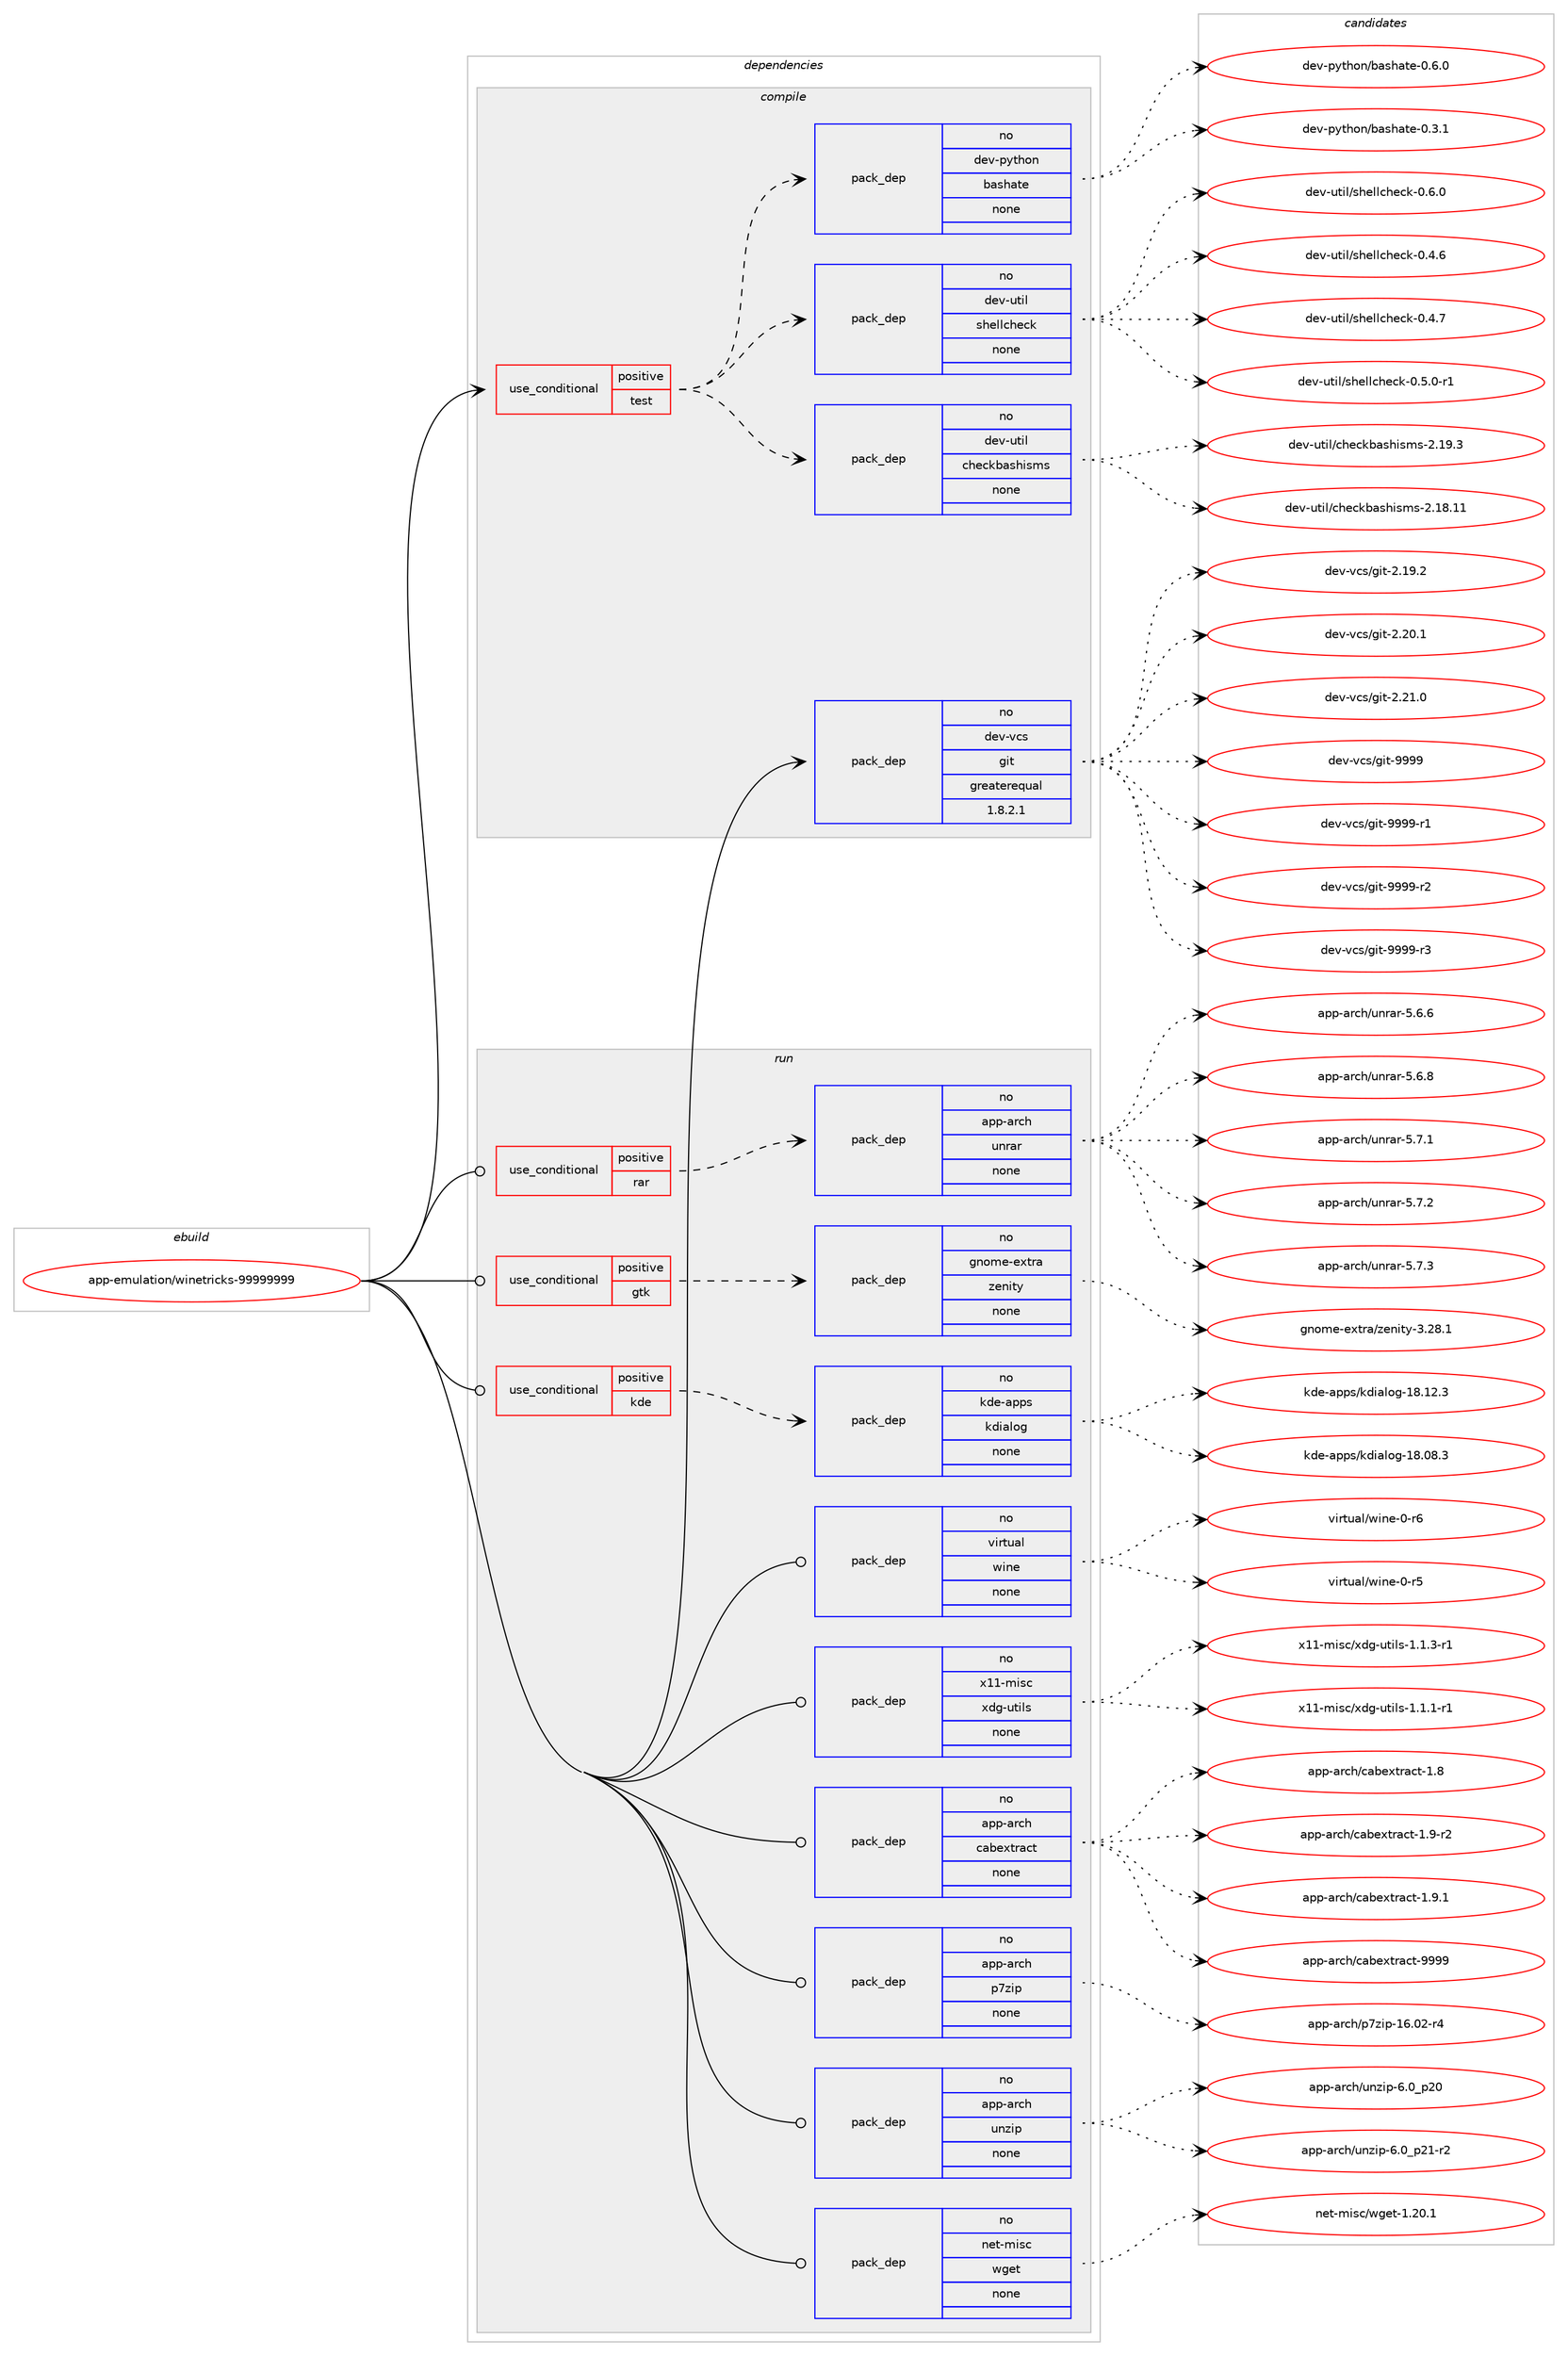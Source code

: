 digraph prolog {

# *************
# Graph options
# *************

newrank=true;
concentrate=true;
compound=true;
graph [rankdir=LR,fontname=Helvetica,fontsize=10,ranksep=1.5];#, ranksep=2.5, nodesep=0.2];
edge  [arrowhead=vee];
node  [fontname=Helvetica,fontsize=10];

# **********
# The ebuild
# **********

subgraph cluster_leftcol {
color=gray;
rank=same;
label=<<i>ebuild</i>>;
id [label="app-emulation/winetricks-99999999", color=red, width=4, href="../app-emulation/winetricks-99999999.svg"];
}

# ****************
# The dependencies
# ****************

subgraph cluster_midcol {
color=gray;
label=<<i>dependencies</i>>;
subgraph cluster_compile {
fillcolor="#eeeeee";
style=filled;
label=<<i>compile</i>>;
subgraph cond352208 {
dependency1293188 [label=<<TABLE BORDER="0" CELLBORDER="1" CELLSPACING="0" CELLPADDING="4"><TR><TD ROWSPAN="3" CELLPADDING="10">use_conditional</TD></TR><TR><TD>positive</TD></TR><TR><TD>test</TD></TR></TABLE>>, shape=none, color=red];
subgraph pack920907 {
dependency1293189 [label=<<TABLE BORDER="0" CELLBORDER="1" CELLSPACING="0" CELLPADDING="4" WIDTH="220"><TR><TD ROWSPAN="6" CELLPADDING="30">pack_dep</TD></TR><TR><TD WIDTH="110">no</TD></TR><TR><TD>dev-python</TD></TR><TR><TD>bashate</TD></TR><TR><TD>none</TD></TR><TR><TD></TD></TR></TABLE>>, shape=none, color=blue];
}
dependency1293188:e -> dependency1293189:w [weight=20,style="dashed",arrowhead="vee"];
subgraph pack920908 {
dependency1293190 [label=<<TABLE BORDER="0" CELLBORDER="1" CELLSPACING="0" CELLPADDING="4" WIDTH="220"><TR><TD ROWSPAN="6" CELLPADDING="30">pack_dep</TD></TR><TR><TD WIDTH="110">no</TD></TR><TR><TD>dev-util</TD></TR><TR><TD>checkbashisms</TD></TR><TR><TD>none</TD></TR><TR><TD></TD></TR></TABLE>>, shape=none, color=blue];
}
dependency1293188:e -> dependency1293190:w [weight=20,style="dashed",arrowhead="vee"];
subgraph pack920909 {
dependency1293191 [label=<<TABLE BORDER="0" CELLBORDER="1" CELLSPACING="0" CELLPADDING="4" WIDTH="220"><TR><TD ROWSPAN="6" CELLPADDING="30">pack_dep</TD></TR><TR><TD WIDTH="110">no</TD></TR><TR><TD>dev-util</TD></TR><TR><TD>shellcheck</TD></TR><TR><TD>none</TD></TR><TR><TD></TD></TR></TABLE>>, shape=none, color=blue];
}
dependency1293188:e -> dependency1293191:w [weight=20,style="dashed",arrowhead="vee"];
}
id:e -> dependency1293188:w [weight=20,style="solid",arrowhead="vee"];
subgraph pack920910 {
dependency1293192 [label=<<TABLE BORDER="0" CELLBORDER="1" CELLSPACING="0" CELLPADDING="4" WIDTH="220"><TR><TD ROWSPAN="6" CELLPADDING="30">pack_dep</TD></TR><TR><TD WIDTH="110">no</TD></TR><TR><TD>dev-vcs</TD></TR><TR><TD>git</TD></TR><TR><TD>greaterequal</TD></TR><TR><TD>1.8.2.1</TD></TR></TABLE>>, shape=none, color=blue];
}
id:e -> dependency1293192:w [weight=20,style="solid",arrowhead="vee"];
}
subgraph cluster_compileandrun {
fillcolor="#eeeeee";
style=filled;
label=<<i>compile and run</i>>;
}
subgraph cluster_run {
fillcolor="#eeeeee";
style=filled;
label=<<i>run</i>>;
subgraph cond352209 {
dependency1293193 [label=<<TABLE BORDER="0" CELLBORDER="1" CELLSPACING="0" CELLPADDING="4"><TR><TD ROWSPAN="3" CELLPADDING="10">use_conditional</TD></TR><TR><TD>positive</TD></TR><TR><TD>gtk</TD></TR></TABLE>>, shape=none, color=red];
subgraph pack920911 {
dependency1293194 [label=<<TABLE BORDER="0" CELLBORDER="1" CELLSPACING="0" CELLPADDING="4" WIDTH="220"><TR><TD ROWSPAN="6" CELLPADDING="30">pack_dep</TD></TR><TR><TD WIDTH="110">no</TD></TR><TR><TD>gnome-extra</TD></TR><TR><TD>zenity</TD></TR><TR><TD>none</TD></TR><TR><TD></TD></TR></TABLE>>, shape=none, color=blue];
}
dependency1293193:e -> dependency1293194:w [weight=20,style="dashed",arrowhead="vee"];
}
id:e -> dependency1293193:w [weight=20,style="solid",arrowhead="odot"];
subgraph cond352210 {
dependency1293195 [label=<<TABLE BORDER="0" CELLBORDER="1" CELLSPACING="0" CELLPADDING="4"><TR><TD ROWSPAN="3" CELLPADDING="10">use_conditional</TD></TR><TR><TD>positive</TD></TR><TR><TD>kde</TD></TR></TABLE>>, shape=none, color=red];
subgraph pack920912 {
dependency1293196 [label=<<TABLE BORDER="0" CELLBORDER="1" CELLSPACING="0" CELLPADDING="4" WIDTH="220"><TR><TD ROWSPAN="6" CELLPADDING="30">pack_dep</TD></TR><TR><TD WIDTH="110">no</TD></TR><TR><TD>kde-apps</TD></TR><TR><TD>kdialog</TD></TR><TR><TD>none</TD></TR><TR><TD></TD></TR></TABLE>>, shape=none, color=blue];
}
dependency1293195:e -> dependency1293196:w [weight=20,style="dashed",arrowhead="vee"];
}
id:e -> dependency1293195:w [weight=20,style="solid",arrowhead="odot"];
subgraph cond352211 {
dependency1293197 [label=<<TABLE BORDER="0" CELLBORDER="1" CELLSPACING="0" CELLPADDING="4"><TR><TD ROWSPAN="3" CELLPADDING="10">use_conditional</TD></TR><TR><TD>positive</TD></TR><TR><TD>rar</TD></TR></TABLE>>, shape=none, color=red];
subgraph pack920913 {
dependency1293198 [label=<<TABLE BORDER="0" CELLBORDER="1" CELLSPACING="0" CELLPADDING="4" WIDTH="220"><TR><TD ROWSPAN="6" CELLPADDING="30">pack_dep</TD></TR><TR><TD WIDTH="110">no</TD></TR><TR><TD>app-arch</TD></TR><TR><TD>unrar</TD></TR><TR><TD>none</TD></TR><TR><TD></TD></TR></TABLE>>, shape=none, color=blue];
}
dependency1293197:e -> dependency1293198:w [weight=20,style="dashed",arrowhead="vee"];
}
id:e -> dependency1293197:w [weight=20,style="solid",arrowhead="odot"];
subgraph pack920914 {
dependency1293199 [label=<<TABLE BORDER="0" CELLBORDER="1" CELLSPACING="0" CELLPADDING="4" WIDTH="220"><TR><TD ROWSPAN="6" CELLPADDING="30">pack_dep</TD></TR><TR><TD WIDTH="110">no</TD></TR><TR><TD>app-arch</TD></TR><TR><TD>cabextract</TD></TR><TR><TD>none</TD></TR><TR><TD></TD></TR></TABLE>>, shape=none, color=blue];
}
id:e -> dependency1293199:w [weight=20,style="solid",arrowhead="odot"];
subgraph pack920915 {
dependency1293200 [label=<<TABLE BORDER="0" CELLBORDER="1" CELLSPACING="0" CELLPADDING="4" WIDTH="220"><TR><TD ROWSPAN="6" CELLPADDING="30">pack_dep</TD></TR><TR><TD WIDTH="110">no</TD></TR><TR><TD>app-arch</TD></TR><TR><TD>p7zip</TD></TR><TR><TD>none</TD></TR><TR><TD></TD></TR></TABLE>>, shape=none, color=blue];
}
id:e -> dependency1293200:w [weight=20,style="solid",arrowhead="odot"];
subgraph pack920916 {
dependency1293201 [label=<<TABLE BORDER="0" CELLBORDER="1" CELLSPACING="0" CELLPADDING="4" WIDTH="220"><TR><TD ROWSPAN="6" CELLPADDING="30">pack_dep</TD></TR><TR><TD WIDTH="110">no</TD></TR><TR><TD>app-arch</TD></TR><TR><TD>unzip</TD></TR><TR><TD>none</TD></TR><TR><TD></TD></TR></TABLE>>, shape=none, color=blue];
}
id:e -> dependency1293201:w [weight=20,style="solid",arrowhead="odot"];
subgraph pack920917 {
dependency1293202 [label=<<TABLE BORDER="0" CELLBORDER="1" CELLSPACING="0" CELLPADDING="4" WIDTH="220"><TR><TD ROWSPAN="6" CELLPADDING="30">pack_dep</TD></TR><TR><TD WIDTH="110">no</TD></TR><TR><TD>net-misc</TD></TR><TR><TD>wget</TD></TR><TR><TD>none</TD></TR><TR><TD></TD></TR></TABLE>>, shape=none, color=blue];
}
id:e -> dependency1293202:w [weight=20,style="solid",arrowhead="odot"];
subgraph pack920918 {
dependency1293203 [label=<<TABLE BORDER="0" CELLBORDER="1" CELLSPACING="0" CELLPADDING="4" WIDTH="220"><TR><TD ROWSPAN="6" CELLPADDING="30">pack_dep</TD></TR><TR><TD WIDTH="110">no</TD></TR><TR><TD>virtual</TD></TR><TR><TD>wine</TD></TR><TR><TD>none</TD></TR><TR><TD></TD></TR></TABLE>>, shape=none, color=blue];
}
id:e -> dependency1293203:w [weight=20,style="solid",arrowhead="odot"];
subgraph pack920919 {
dependency1293204 [label=<<TABLE BORDER="0" CELLBORDER="1" CELLSPACING="0" CELLPADDING="4" WIDTH="220"><TR><TD ROWSPAN="6" CELLPADDING="30">pack_dep</TD></TR><TR><TD WIDTH="110">no</TD></TR><TR><TD>x11-misc</TD></TR><TR><TD>xdg-utils</TD></TR><TR><TD>none</TD></TR><TR><TD></TD></TR></TABLE>>, shape=none, color=blue];
}
id:e -> dependency1293204:w [weight=20,style="solid",arrowhead="odot"];
}
}

# **************
# The candidates
# **************

subgraph cluster_choices {
rank=same;
color=gray;
label=<<i>candidates</i>>;

subgraph choice920907 {
color=black;
nodesep=1;
choice1001011184511212111610411111047989711510497116101454846514649 [label="dev-python/bashate-0.3.1", color=red, width=4,href="../dev-python/bashate-0.3.1.svg"];
choice1001011184511212111610411111047989711510497116101454846544648 [label="dev-python/bashate-0.6.0", color=red, width=4,href="../dev-python/bashate-0.6.0.svg"];
dependency1293189:e -> choice1001011184511212111610411111047989711510497116101454846514649:w [style=dotted,weight="100"];
dependency1293189:e -> choice1001011184511212111610411111047989711510497116101454846544648:w [style=dotted,weight="100"];
}
subgraph choice920908 {
color=black;
nodesep=1;
choice1001011184511711610510847991041019910798971151041051151091154550464956464949 [label="dev-util/checkbashisms-2.18.11", color=red, width=4,href="../dev-util/checkbashisms-2.18.11.svg"];
choice10010111845117116105108479910410199107989711510410511510911545504649574651 [label="dev-util/checkbashisms-2.19.3", color=red, width=4,href="../dev-util/checkbashisms-2.19.3.svg"];
dependency1293190:e -> choice1001011184511711610510847991041019910798971151041051151091154550464956464949:w [style=dotted,weight="100"];
dependency1293190:e -> choice10010111845117116105108479910410199107989711510410511510911545504649574651:w [style=dotted,weight="100"];
}
subgraph choice920909 {
color=black;
nodesep=1;
choice10010111845117116105108471151041011081089910410199107454846524654 [label="dev-util/shellcheck-0.4.6", color=red, width=4,href="../dev-util/shellcheck-0.4.6.svg"];
choice10010111845117116105108471151041011081089910410199107454846524655 [label="dev-util/shellcheck-0.4.7", color=red, width=4,href="../dev-util/shellcheck-0.4.7.svg"];
choice100101118451171161051084711510410110810899104101991074548465346484511449 [label="dev-util/shellcheck-0.5.0-r1", color=red, width=4,href="../dev-util/shellcheck-0.5.0-r1.svg"];
choice10010111845117116105108471151041011081089910410199107454846544648 [label="dev-util/shellcheck-0.6.0", color=red, width=4,href="../dev-util/shellcheck-0.6.0.svg"];
dependency1293191:e -> choice10010111845117116105108471151041011081089910410199107454846524654:w [style=dotted,weight="100"];
dependency1293191:e -> choice10010111845117116105108471151041011081089910410199107454846524655:w [style=dotted,weight="100"];
dependency1293191:e -> choice100101118451171161051084711510410110810899104101991074548465346484511449:w [style=dotted,weight="100"];
dependency1293191:e -> choice10010111845117116105108471151041011081089910410199107454846544648:w [style=dotted,weight="100"];
}
subgraph choice920910 {
color=black;
nodesep=1;
choice10010111845118991154710310511645504649574650 [label="dev-vcs/git-2.19.2", color=red, width=4,href="../dev-vcs/git-2.19.2.svg"];
choice10010111845118991154710310511645504650484649 [label="dev-vcs/git-2.20.1", color=red, width=4,href="../dev-vcs/git-2.20.1.svg"];
choice10010111845118991154710310511645504650494648 [label="dev-vcs/git-2.21.0", color=red, width=4,href="../dev-vcs/git-2.21.0.svg"];
choice1001011184511899115471031051164557575757 [label="dev-vcs/git-9999", color=red, width=4,href="../dev-vcs/git-9999.svg"];
choice10010111845118991154710310511645575757574511449 [label="dev-vcs/git-9999-r1", color=red, width=4,href="../dev-vcs/git-9999-r1.svg"];
choice10010111845118991154710310511645575757574511450 [label="dev-vcs/git-9999-r2", color=red, width=4,href="../dev-vcs/git-9999-r2.svg"];
choice10010111845118991154710310511645575757574511451 [label="dev-vcs/git-9999-r3", color=red, width=4,href="../dev-vcs/git-9999-r3.svg"];
dependency1293192:e -> choice10010111845118991154710310511645504649574650:w [style=dotted,weight="100"];
dependency1293192:e -> choice10010111845118991154710310511645504650484649:w [style=dotted,weight="100"];
dependency1293192:e -> choice10010111845118991154710310511645504650494648:w [style=dotted,weight="100"];
dependency1293192:e -> choice1001011184511899115471031051164557575757:w [style=dotted,weight="100"];
dependency1293192:e -> choice10010111845118991154710310511645575757574511449:w [style=dotted,weight="100"];
dependency1293192:e -> choice10010111845118991154710310511645575757574511450:w [style=dotted,weight="100"];
dependency1293192:e -> choice10010111845118991154710310511645575757574511451:w [style=dotted,weight="100"];
}
subgraph choice920911 {
color=black;
nodesep=1;
choice10311011110910145101120116114974712210111010511612145514650564649 [label="gnome-extra/zenity-3.28.1", color=red, width=4,href="../gnome-extra/zenity-3.28.1.svg"];
dependency1293194:e -> choice10311011110910145101120116114974712210111010511612145514650564649:w [style=dotted,weight="100"];
}
subgraph choice920912 {
color=black;
nodesep=1;
choice107100101459711211211547107100105971081111034549564648564651 [label="kde-apps/kdialog-18.08.3", color=red, width=4,href="../kde-apps/kdialog-18.08.3.svg"];
choice107100101459711211211547107100105971081111034549564649504651 [label="kde-apps/kdialog-18.12.3", color=red, width=4,href="../kde-apps/kdialog-18.12.3.svg"];
dependency1293196:e -> choice107100101459711211211547107100105971081111034549564648564651:w [style=dotted,weight="100"];
dependency1293196:e -> choice107100101459711211211547107100105971081111034549564649504651:w [style=dotted,weight="100"];
}
subgraph choice920913 {
color=black;
nodesep=1;
choice971121124597114991044711711011497114455346544654 [label="app-arch/unrar-5.6.6", color=red, width=4,href="../app-arch/unrar-5.6.6.svg"];
choice971121124597114991044711711011497114455346544656 [label="app-arch/unrar-5.6.8", color=red, width=4,href="../app-arch/unrar-5.6.8.svg"];
choice971121124597114991044711711011497114455346554649 [label="app-arch/unrar-5.7.1", color=red, width=4,href="../app-arch/unrar-5.7.1.svg"];
choice971121124597114991044711711011497114455346554650 [label="app-arch/unrar-5.7.2", color=red, width=4,href="../app-arch/unrar-5.7.2.svg"];
choice971121124597114991044711711011497114455346554651 [label="app-arch/unrar-5.7.3", color=red, width=4,href="../app-arch/unrar-5.7.3.svg"];
dependency1293198:e -> choice971121124597114991044711711011497114455346544654:w [style=dotted,weight="100"];
dependency1293198:e -> choice971121124597114991044711711011497114455346544656:w [style=dotted,weight="100"];
dependency1293198:e -> choice971121124597114991044711711011497114455346554649:w [style=dotted,weight="100"];
dependency1293198:e -> choice971121124597114991044711711011497114455346554650:w [style=dotted,weight="100"];
dependency1293198:e -> choice971121124597114991044711711011497114455346554651:w [style=dotted,weight="100"];
}
subgraph choice920914 {
color=black;
nodesep=1;
choice9711211245971149910447999798101120116114979911645494656 [label="app-arch/cabextract-1.8", color=red, width=4,href="../app-arch/cabextract-1.8.svg"];
choice97112112459711499104479997981011201161149799116454946574511450 [label="app-arch/cabextract-1.9-r2", color=red, width=4,href="../app-arch/cabextract-1.9-r2.svg"];
choice97112112459711499104479997981011201161149799116454946574649 [label="app-arch/cabextract-1.9.1", color=red, width=4,href="../app-arch/cabextract-1.9.1.svg"];
choice971121124597114991044799979810112011611497991164557575757 [label="app-arch/cabextract-9999", color=red, width=4,href="../app-arch/cabextract-9999.svg"];
dependency1293199:e -> choice9711211245971149910447999798101120116114979911645494656:w [style=dotted,weight="100"];
dependency1293199:e -> choice97112112459711499104479997981011201161149799116454946574511450:w [style=dotted,weight="100"];
dependency1293199:e -> choice97112112459711499104479997981011201161149799116454946574649:w [style=dotted,weight="100"];
dependency1293199:e -> choice971121124597114991044799979810112011611497991164557575757:w [style=dotted,weight="100"];
}
subgraph choice920915 {
color=black;
nodesep=1;
choice9711211245971149910447112551221051124549544648504511452 [label="app-arch/p7zip-16.02-r4", color=red, width=4,href="../app-arch/p7zip-16.02-r4.svg"];
dependency1293200:e -> choice9711211245971149910447112551221051124549544648504511452:w [style=dotted,weight="100"];
}
subgraph choice920916 {
color=black;
nodesep=1;
choice971121124597114991044711711012210511245544648951125048 [label="app-arch/unzip-6.0_p20", color=red, width=4,href="../app-arch/unzip-6.0_p20.svg"];
choice9711211245971149910447117110122105112455446489511250494511450 [label="app-arch/unzip-6.0_p21-r2", color=red, width=4,href="../app-arch/unzip-6.0_p21-r2.svg"];
dependency1293201:e -> choice971121124597114991044711711012210511245544648951125048:w [style=dotted,weight="100"];
dependency1293201:e -> choice9711211245971149910447117110122105112455446489511250494511450:w [style=dotted,weight="100"];
}
subgraph choice920917 {
color=black;
nodesep=1;
choice11010111645109105115994711910310111645494650484649 [label="net-misc/wget-1.20.1", color=red, width=4,href="../net-misc/wget-1.20.1.svg"];
dependency1293202:e -> choice11010111645109105115994711910310111645494650484649:w [style=dotted,weight="100"];
}
subgraph choice920918 {
color=black;
nodesep=1;
choice118105114116117971084711910511010145484511453 [label="virtual/wine-0-r5", color=red, width=4,href="../virtual/wine-0-r5.svg"];
choice118105114116117971084711910511010145484511454 [label="virtual/wine-0-r6", color=red, width=4,href="../virtual/wine-0-r6.svg"];
dependency1293203:e -> choice118105114116117971084711910511010145484511453:w [style=dotted,weight="100"];
dependency1293203:e -> choice118105114116117971084711910511010145484511454:w [style=dotted,weight="100"];
}
subgraph choice920919 {
color=black;
nodesep=1;
choice1204949451091051159947120100103451171161051081154549464946494511449 [label="x11-misc/xdg-utils-1.1.1-r1", color=red, width=4,href="../x11-misc/xdg-utils-1.1.1-r1.svg"];
choice1204949451091051159947120100103451171161051081154549464946514511449 [label="x11-misc/xdg-utils-1.1.3-r1", color=red, width=4,href="../x11-misc/xdg-utils-1.1.3-r1.svg"];
dependency1293204:e -> choice1204949451091051159947120100103451171161051081154549464946494511449:w [style=dotted,weight="100"];
dependency1293204:e -> choice1204949451091051159947120100103451171161051081154549464946514511449:w [style=dotted,weight="100"];
}
}

}
